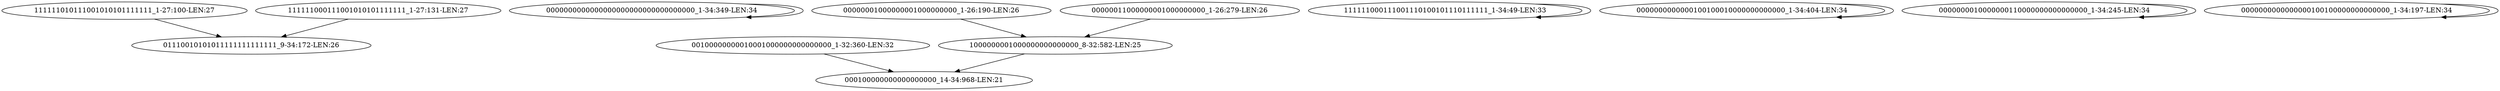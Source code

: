 digraph G {
    "111111010111001010101111111_1-27:100-LEN:27" -> "01110010101011111111111111_9-34:172-LEN:26";
    "0000000000000000000000000000000000_1-34:349-LEN:34" -> "0000000000000000000000000000000000_1-34:349-LEN:34";
    "00100000000010001000000000000000_1-32:360-LEN:32" -> "000100000000000000000_14-34:968-LEN:21";
    "111111000111001110100101110111111_1-34:49-LEN:33" -> "111111000111001110100101110111111_1-34:49-LEN:33";
    "1000000001000000000000000_8-32:582-LEN:25" -> "000100000000000000000_14-34:968-LEN:21";
    "0000000000000100100010000000000000_1-34:404-LEN:34" -> "0000000000000100100010000000000000_1-34:404-LEN:34";
    "00000001000000001000000000_1-26:190-LEN:26" -> "1000000001000000000000000_8-32:582-LEN:25";
    "0000000010000000110000000000000000_1-34:245-LEN:34" -> "0000000010000000110000000000000000_1-34:245-LEN:34";
    "111111000111001010101111111_1-27:131-LEN:27" -> "01110010101011111111111111_9-34:172-LEN:26";
    "0000000000000000100100000000000000_1-34:197-LEN:34" -> "0000000000000000100100000000000000_1-34:197-LEN:34";
    "00000011000000001000000000_1-26:279-LEN:26" -> "1000000001000000000000000_8-32:582-LEN:25";
}
